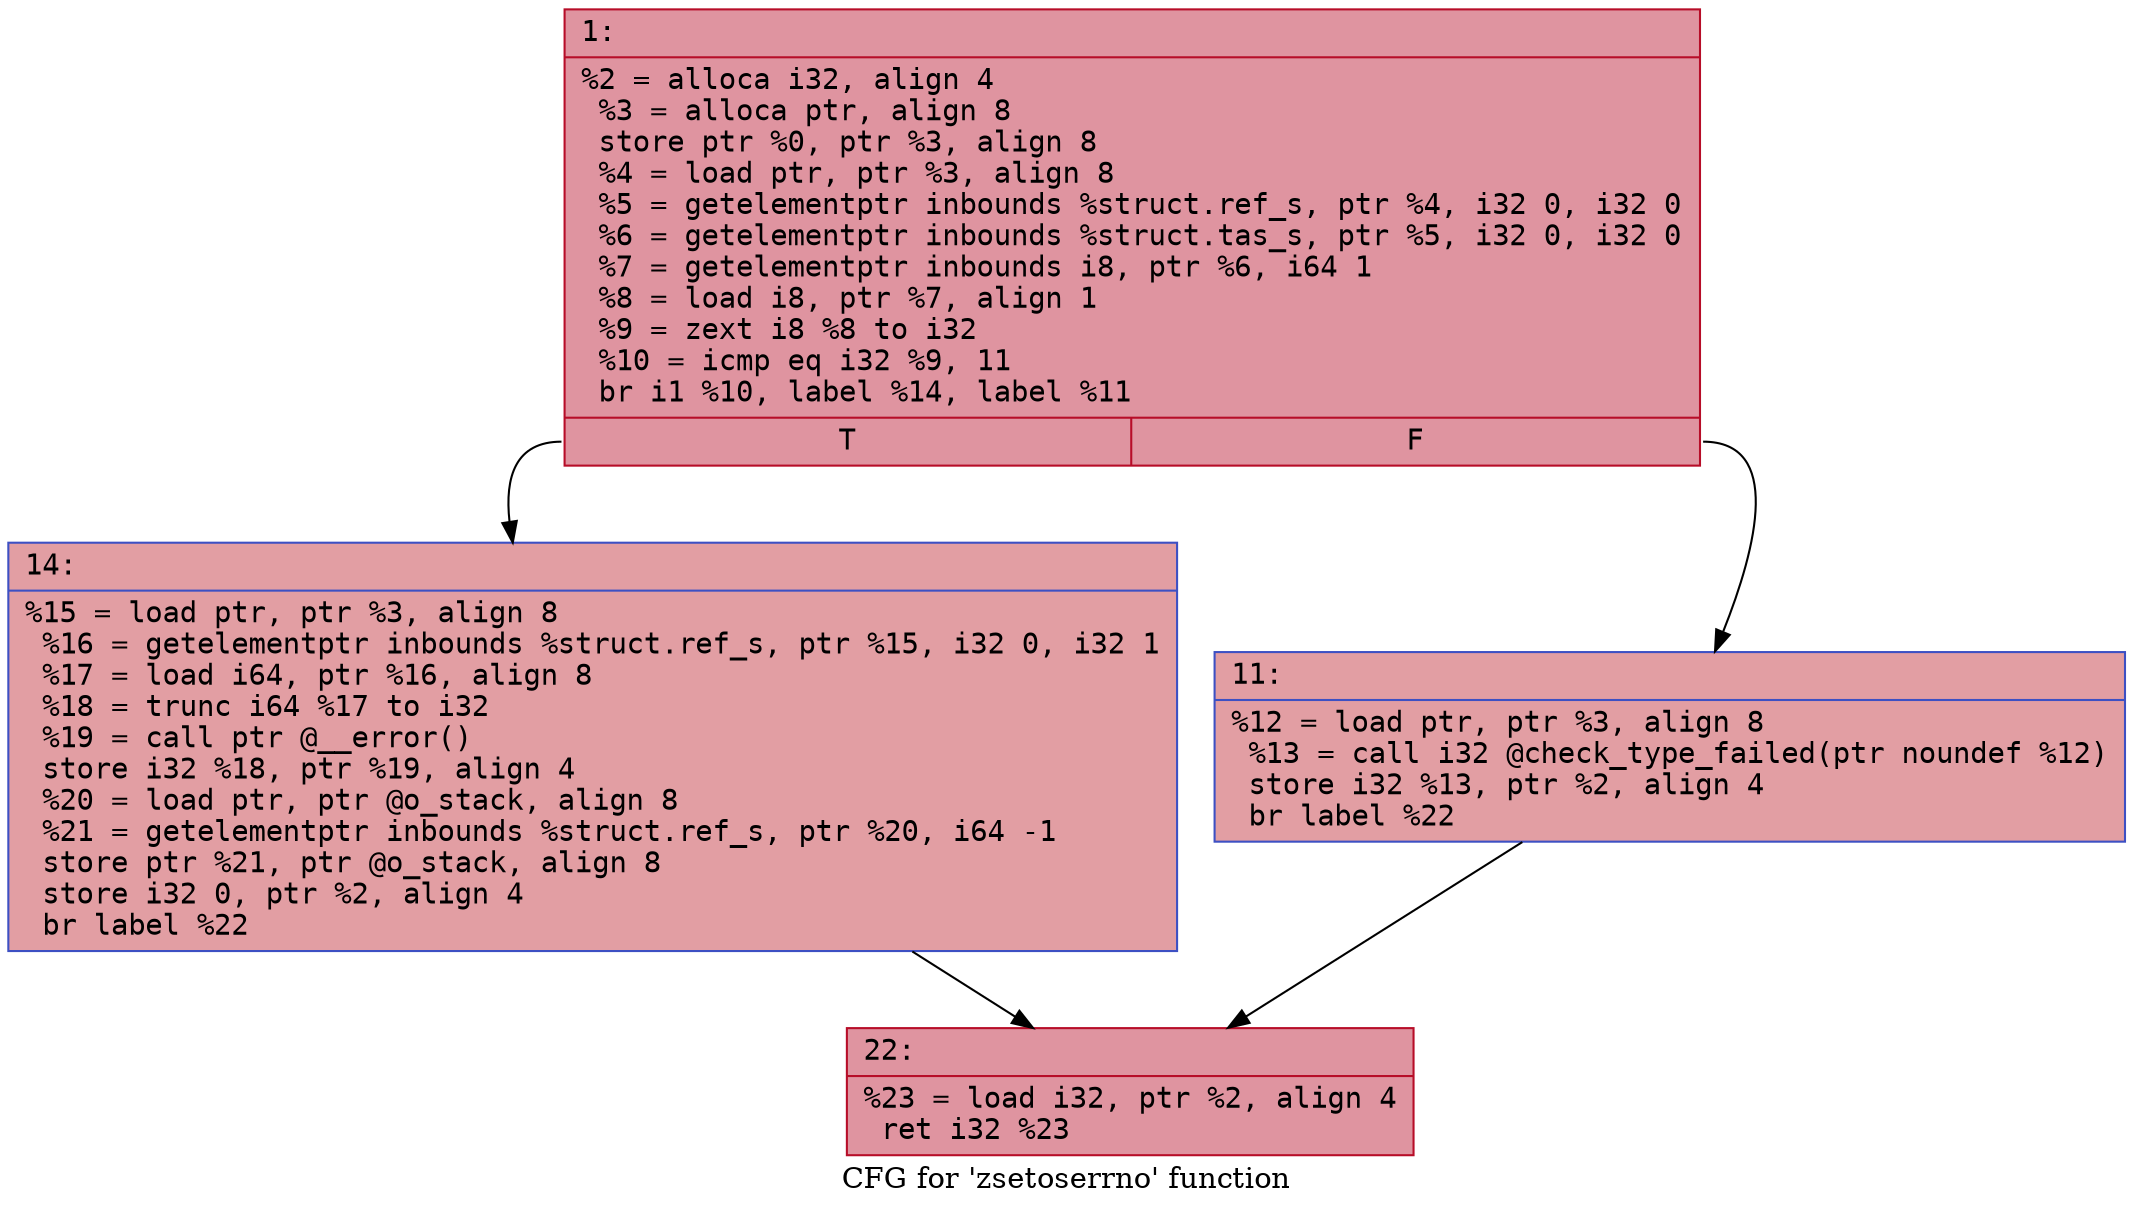 digraph "CFG for 'zsetoserrno' function" {
	label="CFG for 'zsetoserrno' function";

	Node0x6000020f94f0 [shape=record,color="#b70d28ff", style=filled, fillcolor="#b70d2870" fontname="Courier",label="{1:\l|  %2 = alloca i32, align 4\l  %3 = alloca ptr, align 8\l  store ptr %0, ptr %3, align 8\l  %4 = load ptr, ptr %3, align 8\l  %5 = getelementptr inbounds %struct.ref_s, ptr %4, i32 0, i32 0\l  %6 = getelementptr inbounds %struct.tas_s, ptr %5, i32 0, i32 0\l  %7 = getelementptr inbounds i8, ptr %6, i64 1\l  %8 = load i8, ptr %7, align 1\l  %9 = zext i8 %8 to i32\l  %10 = icmp eq i32 %9, 11\l  br i1 %10, label %14, label %11\l|{<s0>T|<s1>F}}"];
	Node0x6000020f94f0:s0 -> Node0x6000020f9590[tooltip="1 -> 14\nProbability 50.00%" ];
	Node0x6000020f94f0:s1 -> Node0x6000020f9540[tooltip="1 -> 11\nProbability 50.00%" ];
	Node0x6000020f9540 [shape=record,color="#3d50c3ff", style=filled, fillcolor="#be242e70" fontname="Courier",label="{11:\l|  %12 = load ptr, ptr %3, align 8\l  %13 = call i32 @check_type_failed(ptr noundef %12)\l  store i32 %13, ptr %2, align 4\l  br label %22\l}"];
	Node0x6000020f9540 -> Node0x6000020f95e0[tooltip="11 -> 22\nProbability 100.00%" ];
	Node0x6000020f9590 [shape=record,color="#3d50c3ff", style=filled, fillcolor="#be242e70" fontname="Courier",label="{14:\l|  %15 = load ptr, ptr %3, align 8\l  %16 = getelementptr inbounds %struct.ref_s, ptr %15, i32 0, i32 1\l  %17 = load i64, ptr %16, align 8\l  %18 = trunc i64 %17 to i32\l  %19 = call ptr @__error()\l  store i32 %18, ptr %19, align 4\l  %20 = load ptr, ptr @o_stack, align 8\l  %21 = getelementptr inbounds %struct.ref_s, ptr %20, i64 -1\l  store ptr %21, ptr @o_stack, align 8\l  store i32 0, ptr %2, align 4\l  br label %22\l}"];
	Node0x6000020f9590 -> Node0x6000020f95e0[tooltip="14 -> 22\nProbability 100.00%" ];
	Node0x6000020f95e0 [shape=record,color="#b70d28ff", style=filled, fillcolor="#b70d2870" fontname="Courier",label="{22:\l|  %23 = load i32, ptr %2, align 4\l  ret i32 %23\l}"];
}
